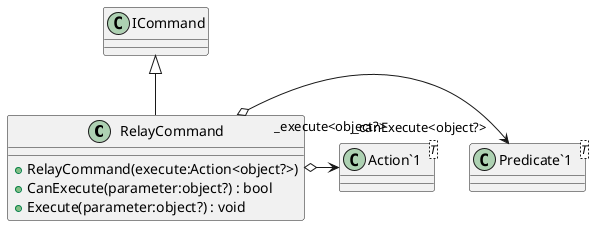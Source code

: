 @startuml
class RelayCommand {
    + RelayCommand(execute:Action<object?>)
    + CanExecute(parameter:object?) : bool
    + Execute(parameter:object?) : void
}
class "Predicate`1"<T> {
}
class "Action`1"<T> {
}
ICommand <|-- RelayCommand
RelayCommand o-> "_canExecute<object?>" "Predicate`1"
RelayCommand o-> "_execute<object?>" "Action`1"
@enduml
